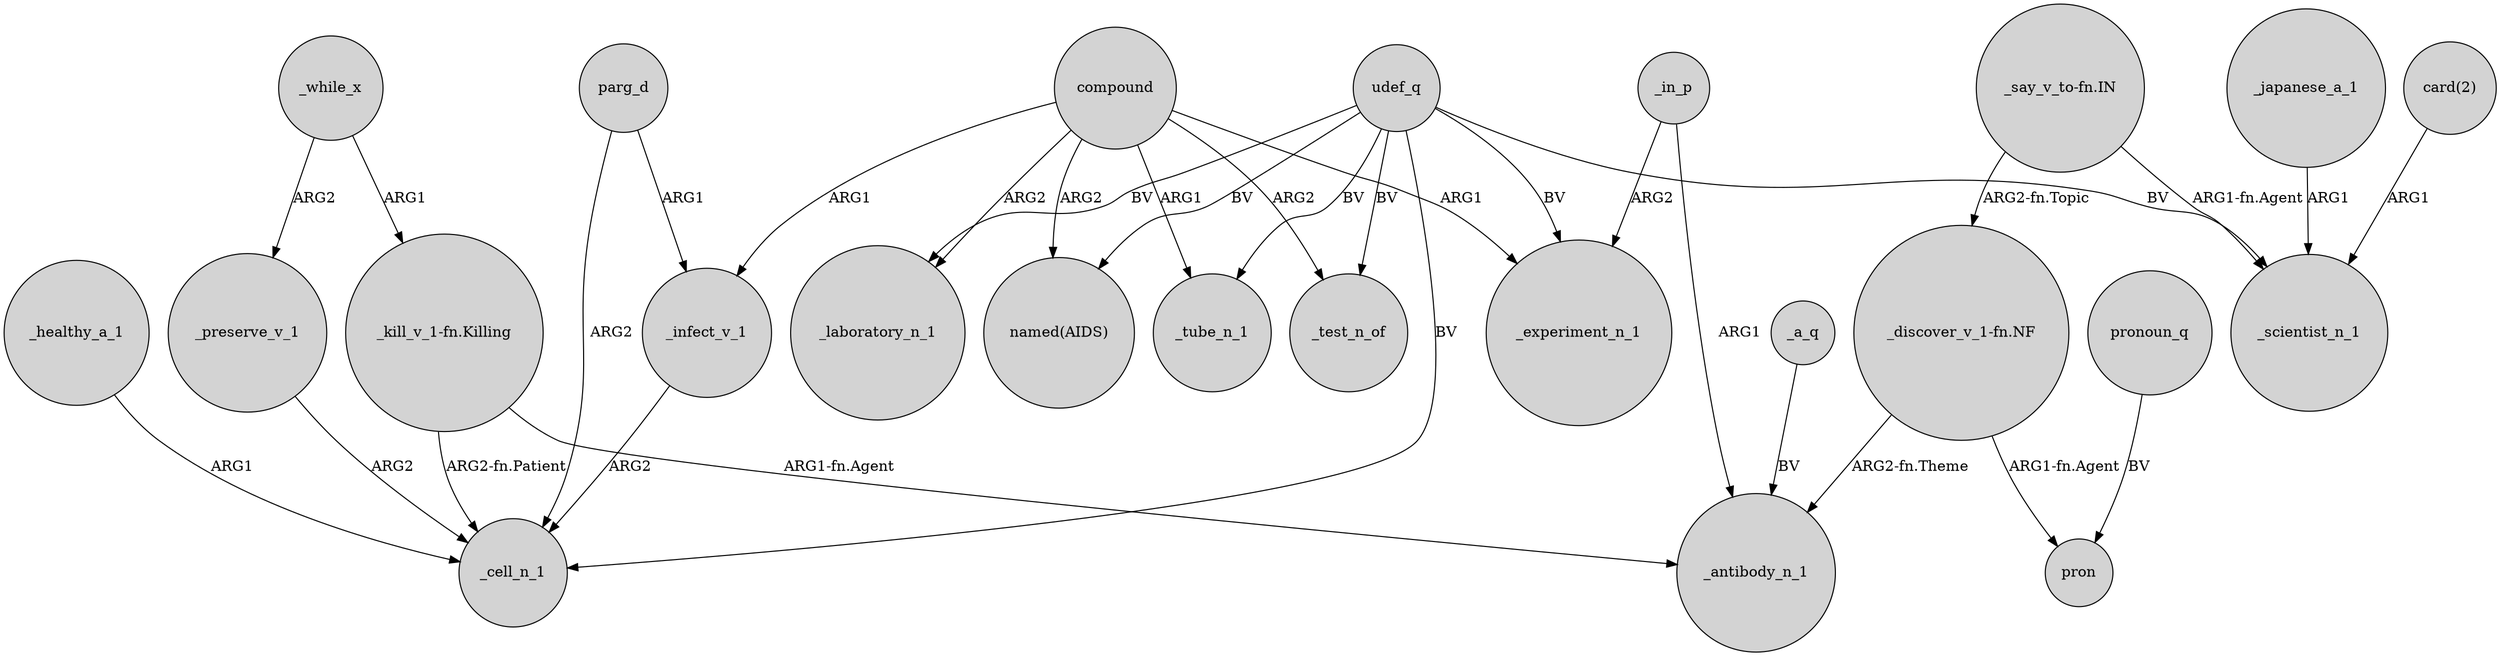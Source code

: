 digraph {
	node [shape=circle style=filled]
	_while_x -> _preserve_v_1 [label=ARG2]
	udef_q -> "named(AIDS)" [label=BV]
	"_discover_v_1-fn.NF" -> pron [label="ARG1-fn.Agent"]
	_infect_v_1 -> _cell_n_1 [label=ARG2]
	compound -> _infect_v_1 [label=ARG1]
	udef_q -> _laboratory_n_1 [label=BV]
	udef_q -> _tube_n_1 [label=BV]
	udef_q -> _test_n_of [label=BV]
	compound -> _test_n_of [label=ARG2]
	_a_q -> _antibody_n_1 [label=BV]
	"_discover_v_1-fn.NF" -> _antibody_n_1 [label="ARG2-fn.Theme"]
	"_say_v_to-fn.IN" -> _scientist_n_1 [label="ARG1-fn.Agent"]
	_while_x -> "_kill_v_1-fn.Killing" [label=ARG1]
	_preserve_v_1 -> _cell_n_1 [label=ARG2]
	pronoun_q -> pron [label=BV]
	compound -> _experiment_n_1 [label=ARG1]
	compound -> _tube_n_1 [label=ARG1]
	"card(2)" -> _scientist_n_1 [label=ARG1]
	_in_p -> _antibody_n_1 [label=ARG1]
	parg_d -> _infect_v_1 [label=ARG1]
	udef_q -> _experiment_n_1 [label=BV]
	_healthy_a_1 -> _cell_n_1 [label=ARG1]
	udef_q -> _cell_n_1 [label=BV]
	_japanese_a_1 -> _scientist_n_1 [label=ARG1]
	_in_p -> _experiment_n_1 [label=ARG2]
	"_kill_v_1-fn.Killing" -> _antibody_n_1 [label="ARG1-fn.Agent"]
	compound -> _laboratory_n_1 [label=ARG2]
	udef_q -> _scientist_n_1 [label=BV]
	compound -> "named(AIDS)" [label=ARG2]
	parg_d -> _cell_n_1 [label=ARG2]
	"_kill_v_1-fn.Killing" -> _cell_n_1 [label="ARG2-fn.Patient"]
	"_say_v_to-fn.IN" -> "_discover_v_1-fn.NF" [label="ARG2-fn.Topic"]
}
